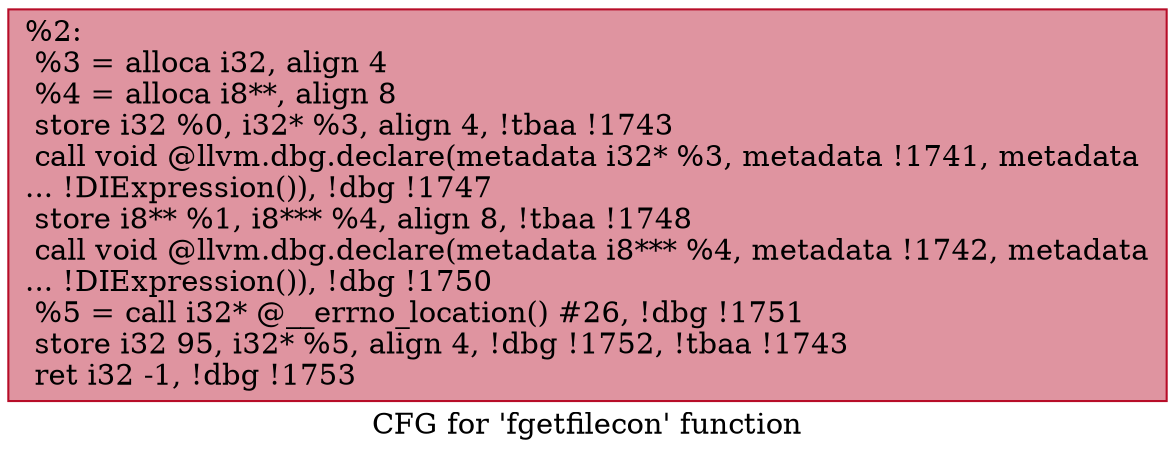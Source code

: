 digraph "CFG for 'fgetfilecon' function" {
	label="CFG for 'fgetfilecon' function";

	Node0x1b55250 [shape=record,color="#b70d28ff", style=filled, fillcolor="#b70d2870",label="{%2:\l  %3 = alloca i32, align 4\l  %4 = alloca i8**, align 8\l  store i32 %0, i32* %3, align 4, !tbaa !1743\l  call void @llvm.dbg.declare(metadata i32* %3, metadata !1741, metadata\l... !DIExpression()), !dbg !1747\l  store i8** %1, i8*** %4, align 8, !tbaa !1748\l  call void @llvm.dbg.declare(metadata i8*** %4, metadata !1742, metadata\l... !DIExpression()), !dbg !1750\l  %5 = call i32* @__errno_location() #26, !dbg !1751\l  store i32 95, i32* %5, align 4, !dbg !1752, !tbaa !1743\l  ret i32 -1, !dbg !1753\l}"];
}
